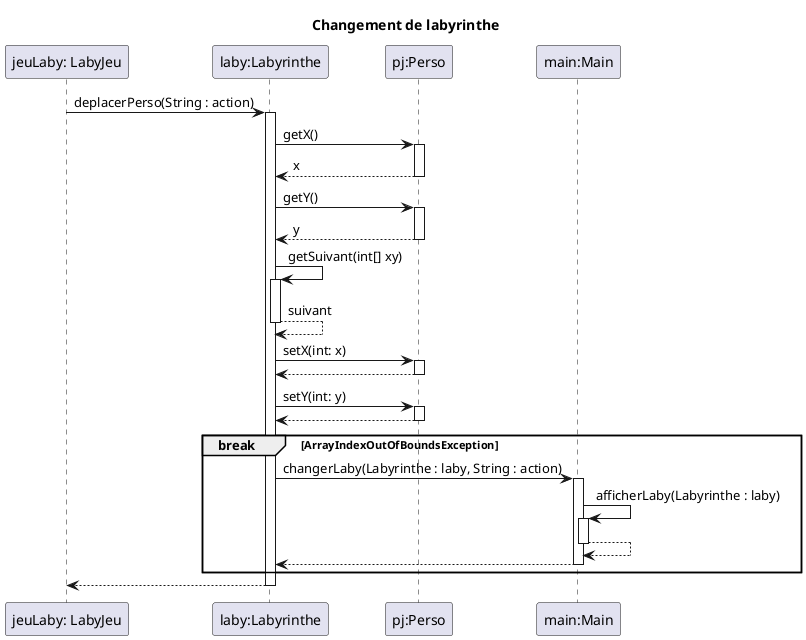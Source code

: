 @startuml
title Changement de labyrinthe

participant "jeuLaby: LabyJeu" as jeuLaby
participant "laby:Labyrinthe" as laby
participant "pj:Perso" as pj
participant "main:Main" as main


jeuLaby -> laby : deplacerPerso(String : action)
activate laby
laby -> pj: getX()
activate pj
pj --> laby: x
deactivate pj

laby -> pj: getY()
activate pj
pj --> laby: y
deactivate pj

laby -> laby: getSuivant(int[] xy)
activate laby
laby --> laby: suivant
deactivate laby

laby -> pj: setX(int: x)
activate pj
pj --> laby
deactivate pj

laby -> pj: setY(int: y)
activate pj
pj --> laby
deactivate pj

break ArrayIndexOutOfBoundsException
laby -> main: changerLaby(Labyrinthe : laby, String : action)
activate main
main -> main: afficherLaby(Labyrinthe : laby)
activate main
main --> main
deactivate main

main --> laby
deactivate main
end

laby --> jeuLaby
deactivate laby

@enduml